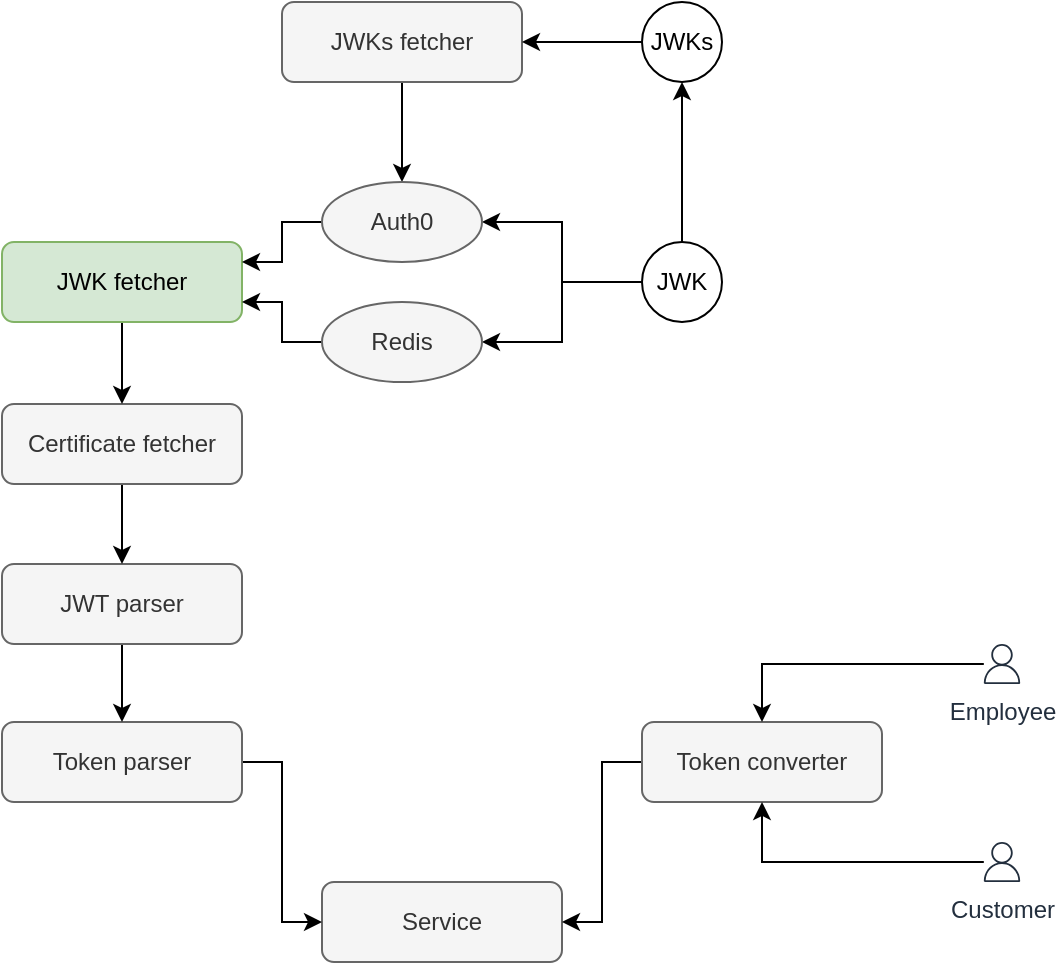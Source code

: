 <mxfile version="14.9.6" type="device"><diagram id="NA3BGRkKSaYHfW0H5wLl" name="Page-1"><mxGraphModel dx="788" dy="604" grid="1" gridSize="10" guides="1" tooltips="1" connect="1" arrows="1" fold="1" page="1" pageScale="1" pageWidth="1169" pageHeight="827" math="0" shadow="0"><root><mxCell id="0"/><mxCell id="1" parent="0"/><mxCell id="g0z2vgfBwU3ImpQ7Otxw-2" value="Service" style="rounded=1;whiteSpace=wrap;html=1;fillColor=#f5f5f5;strokeColor=#666666;fontColor=#333333;" vertex="1" parent="1"><mxGeometry x="560" y="559" width="120" height="40" as="geometry"/></mxCell><mxCell id="g0z2vgfBwU3ImpQ7Otxw-16" style="edgeStyle=orthogonalEdgeStyle;rounded=0;orthogonalLoop=1;jettySize=auto;html=1;entryX=1;entryY=0.5;entryDx=0;entryDy=0;" edge="1" parent="1" source="g0z2vgfBwU3ImpQ7Otxw-3" target="g0z2vgfBwU3ImpQ7Otxw-2"><mxGeometry relative="1" as="geometry"/></mxCell><mxCell id="g0z2vgfBwU3ImpQ7Otxw-3" value="Token converter" style="rounded=1;whiteSpace=wrap;html=1;fillColor=#f5f5f5;strokeColor=#666666;fontColor=#333333;" vertex="1" parent="1"><mxGeometry x="720" y="479" width="120" height="40" as="geometry"/></mxCell><mxCell id="g0z2vgfBwU3ImpQ7Otxw-15" style="edgeStyle=orthogonalEdgeStyle;rounded=0;orthogonalLoop=1;jettySize=auto;html=1;entryX=0;entryY=0.5;entryDx=0;entryDy=0;" edge="1" parent="1" source="g0z2vgfBwU3ImpQ7Otxw-4" target="g0z2vgfBwU3ImpQ7Otxw-2"><mxGeometry relative="1" as="geometry"/></mxCell><mxCell id="g0z2vgfBwU3ImpQ7Otxw-4" value="Token parser" style="rounded=1;whiteSpace=wrap;html=1;fillColor=#f5f5f5;strokeColor=#666666;fontColor=#333333;" vertex="1" parent="1"><mxGeometry x="400" y="479" width="120" height="40" as="geometry"/></mxCell><mxCell id="g0z2vgfBwU3ImpQ7Otxw-17" style="edgeStyle=orthogonalEdgeStyle;rounded=0;orthogonalLoop=1;jettySize=auto;html=1;entryX=0.5;entryY=0;entryDx=0;entryDy=0;" edge="1" parent="1" source="g0z2vgfBwU3ImpQ7Otxw-5" target="g0z2vgfBwU3ImpQ7Otxw-4"><mxGeometry relative="1" as="geometry"/></mxCell><mxCell id="g0z2vgfBwU3ImpQ7Otxw-5" value="JWT parser" style="rounded=1;whiteSpace=wrap;html=1;fillColor=#f5f5f5;strokeColor=#666666;fontColor=#333333;" vertex="1" parent="1"><mxGeometry x="400" y="400" width="120" height="40" as="geometry"/></mxCell><mxCell id="g0z2vgfBwU3ImpQ7Otxw-18" style="edgeStyle=orthogonalEdgeStyle;rounded=0;orthogonalLoop=1;jettySize=auto;html=1;entryX=0.5;entryY=0;entryDx=0;entryDy=0;" edge="1" parent="1" source="g0z2vgfBwU3ImpQ7Otxw-6" target="g0z2vgfBwU3ImpQ7Otxw-5"><mxGeometry relative="1" as="geometry"/></mxCell><mxCell id="g0z2vgfBwU3ImpQ7Otxw-6" value="Certificate fetcher" style="rounded=1;whiteSpace=wrap;html=1;fillColor=#f5f5f5;strokeColor=#666666;fontColor=#333333;" vertex="1" parent="1"><mxGeometry x="400" y="320" width="120" height="40" as="geometry"/></mxCell><mxCell id="g0z2vgfBwU3ImpQ7Otxw-19" style="edgeStyle=orthogonalEdgeStyle;rounded=0;orthogonalLoop=1;jettySize=auto;html=1;entryX=0.5;entryY=0;entryDx=0;entryDy=0;" edge="1" parent="1" source="g0z2vgfBwU3ImpQ7Otxw-7" target="g0z2vgfBwU3ImpQ7Otxw-6"><mxGeometry relative="1" as="geometry"/></mxCell><mxCell id="g0z2vgfBwU3ImpQ7Otxw-7" value="JWK fetcher" style="rounded=1;whiteSpace=wrap;html=1;fillColor=#d5e8d4;strokeColor=#82b366;" vertex="1" parent="1"><mxGeometry x="400" y="239" width="120" height="40" as="geometry"/></mxCell><mxCell id="g0z2vgfBwU3ImpQ7Otxw-46" style="edgeStyle=orthogonalEdgeStyle;rounded=0;orthogonalLoop=1;jettySize=auto;html=1;entryX=0.5;entryY=0;entryDx=0;entryDy=0;" edge="1" parent="1" source="g0z2vgfBwU3ImpQ7Otxw-8" target="g0z2vgfBwU3ImpQ7Otxw-36"><mxGeometry relative="1" as="geometry"/></mxCell><mxCell id="g0z2vgfBwU3ImpQ7Otxw-8" value="JWKs fetcher" style="rounded=1;whiteSpace=wrap;html=1;fillColor=#f5f5f5;strokeColor=#666666;fontColor=#333333;" vertex="1" parent="1"><mxGeometry x="540" y="119" width="120" height="40" as="geometry"/></mxCell><mxCell id="g0z2vgfBwU3ImpQ7Otxw-34" style="edgeStyle=orthogonalEdgeStyle;rounded=0;orthogonalLoop=1;jettySize=auto;html=1;entryX=0.5;entryY=1;entryDx=0;entryDy=0;" edge="1" parent="1" source="g0z2vgfBwU3ImpQ7Otxw-9" target="g0z2vgfBwU3ImpQ7Otxw-3"><mxGeometry relative="1" as="geometry"/></mxCell><mxCell id="g0z2vgfBwU3ImpQ7Otxw-9" value="Customer" style="outlineConnect=0;fontColor=#232F3E;gradientColor=none;fillColor=#232F3E;strokeColor=none;dashed=0;verticalLabelPosition=bottom;verticalAlign=top;align=center;html=1;fontSize=12;fontStyle=0;aspect=fixed;pointerEvents=1;shape=mxgraph.aws4.user;" vertex="1" parent="1"><mxGeometry x="890" y="539" width="20" height="20" as="geometry"/></mxCell><mxCell id="g0z2vgfBwU3ImpQ7Otxw-33" style="edgeStyle=orthogonalEdgeStyle;rounded=0;orthogonalLoop=1;jettySize=auto;html=1;entryX=0.5;entryY=0;entryDx=0;entryDy=0;" edge="1" parent="1" source="g0z2vgfBwU3ImpQ7Otxw-11" target="g0z2vgfBwU3ImpQ7Otxw-3"><mxGeometry relative="1" as="geometry"/></mxCell><mxCell id="g0z2vgfBwU3ImpQ7Otxw-11" value="Employee" style="outlineConnect=0;fontColor=#232F3E;gradientColor=none;fillColor=#232F3E;strokeColor=none;dashed=0;verticalLabelPosition=bottom;verticalAlign=top;align=center;html=1;fontSize=12;fontStyle=0;aspect=fixed;pointerEvents=1;shape=mxgraph.aws4.user;" vertex="1" parent="1"><mxGeometry x="890" y="440" width="20" height="20" as="geometry"/></mxCell><mxCell id="g0z2vgfBwU3ImpQ7Otxw-48" style="edgeStyle=orthogonalEdgeStyle;rounded=0;orthogonalLoop=1;jettySize=auto;html=1;entryX=1;entryY=0.5;entryDx=0;entryDy=0;" edge="1" parent="1" source="g0z2vgfBwU3ImpQ7Otxw-23" target="g0z2vgfBwU3ImpQ7Otxw-8"><mxGeometry relative="1" as="geometry"/></mxCell><mxCell id="g0z2vgfBwU3ImpQ7Otxw-23" value="JWKs" style="ellipse;whiteSpace=wrap;html=1;aspect=fixed;" vertex="1" parent="1"><mxGeometry x="720" y="119" width="40" height="40" as="geometry"/></mxCell><mxCell id="g0z2vgfBwU3ImpQ7Otxw-47" style="edgeStyle=orthogonalEdgeStyle;rounded=0;orthogonalLoop=1;jettySize=auto;html=1;entryX=0.5;entryY=1;entryDx=0;entryDy=0;" edge="1" parent="1" source="g0z2vgfBwU3ImpQ7Otxw-25" target="g0z2vgfBwU3ImpQ7Otxw-23"><mxGeometry relative="1" as="geometry"/></mxCell><mxCell id="g0z2vgfBwU3ImpQ7Otxw-49" style="edgeStyle=orthogonalEdgeStyle;rounded=0;orthogonalLoop=1;jettySize=auto;html=1;entryX=1;entryY=0.5;entryDx=0;entryDy=0;" edge="1" parent="1" source="g0z2vgfBwU3ImpQ7Otxw-25" target="g0z2vgfBwU3ImpQ7Otxw-36"><mxGeometry relative="1" as="geometry"/></mxCell><mxCell id="g0z2vgfBwU3ImpQ7Otxw-50" style="edgeStyle=orthogonalEdgeStyle;rounded=0;orthogonalLoop=1;jettySize=auto;html=1;entryX=1;entryY=0.5;entryDx=0;entryDy=0;" edge="1" parent="1" source="g0z2vgfBwU3ImpQ7Otxw-25" target="g0z2vgfBwU3ImpQ7Otxw-37"><mxGeometry relative="1" as="geometry"/></mxCell><mxCell id="g0z2vgfBwU3ImpQ7Otxw-25" value="JWK" style="ellipse;whiteSpace=wrap;html=1;aspect=fixed;" vertex="1" parent="1"><mxGeometry x="720" y="239" width="40" height="40" as="geometry"/></mxCell><mxCell id="g0z2vgfBwU3ImpQ7Otxw-42" style="edgeStyle=orthogonalEdgeStyle;rounded=0;orthogonalLoop=1;jettySize=auto;html=1;entryX=1;entryY=0.25;entryDx=0;entryDy=0;" edge="1" parent="1" source="g0z2vgfBwU3ImpQ7Otxw-36" target="g0z2vgfBwU3ImpQ7Otxw-7"><mxGeometry relative="1" as="geometry"/></mxCell><mxCell id="g0z2vgfBwU3ImpQ7Otxw-36" value="Auth0" style="ellipse;whiteSpace=wrap;html=1;fillColor=#f5f5f5;strokeColor=#666666;fontColor=#333333;" vertex="1" parent="1"><mxGeometry x="560" y="209" width="80" height="40" as="geometry"/></mxCell><mxCell id="g0z2vgfBwU3ImpQ7Otxw-41" style="edgeStyle=orthogonalEdgeStyle;rounded=0;orthogonalLoop=1;jettySize=auto;html=1;entryX=1;entryY=0.75;entryDx=0;entryDy=0;" edge="1" parent="1" source="g0z2vgfBwU3ImpQ7Otxw-37" target="g0z2vgfBwU3ImpQ7Otxw-7"><mxGeometry relative="1" as="geometry"/></mxCell><mxCell id="g0z2vgfBwU3ImpQ7Otxw-37" value="Redis" style="ellipse;whiteSpace=wrap;html=1;fillColor=#f5f5f5;strokeColor=#666666;fontColor=#333333;" vertex="1" parent="1"><mxGeometry x="560" y="269" width="80" height="40" as="geometry"/></mxCell></root></mxGraphModel></diagram></mxfile>